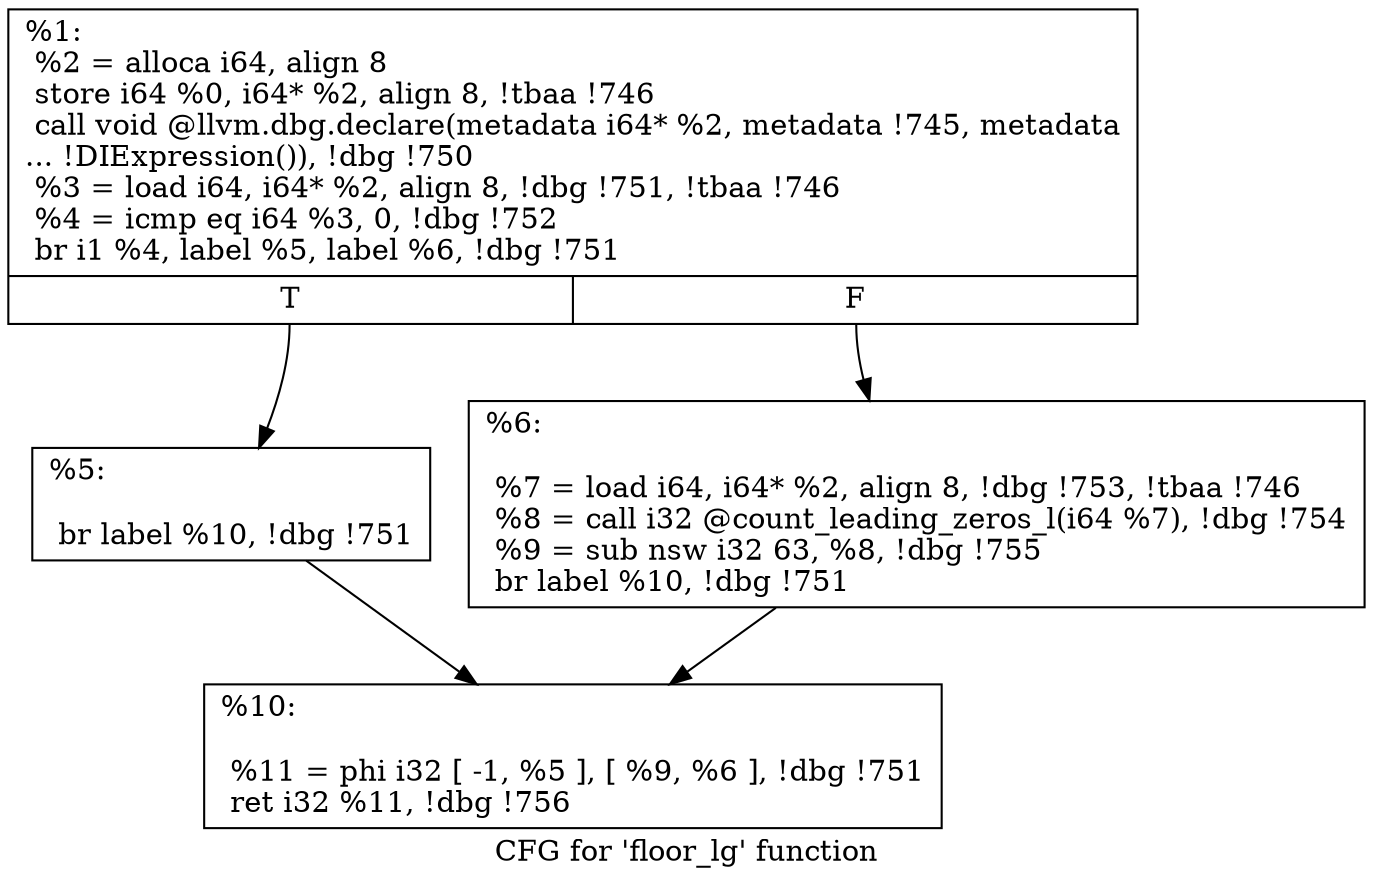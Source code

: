 digraph "CFG for 'floor_lg' function" {
	label="CFG for 'floor_lg' function";

	Node0x1dcb550 [shape=record,label="{%1:\l  %2 = alloca i64, align 8\l  store i64 %0, i64* %2, align 8, !tbaa !746\l  call void @llvm.dbg.declare(metadata i64* %2, metadata !745, metadata\l... !DIExpression()), !dbg !750\l  %3 = load i64, i64* %2, align 8, !dbg !751, !tbaa !746\l  %4 = icmp eq i64 %3, 0, !dbg !752\l  br i1 %4, label %5, label %6, !dbg !751\l|{<s0>T|<s1>F}}"];
	Node0x1dcb550:s0 -> Node0x1e30240;
	Node0x1dcb550:s1 -> Node0x1e30290;
	Node0x1e30240 [shape=record,label="{%5:\l\l  br label %10, !dbg !751\l}"];
	Node0x1e30240 -> Node0x1e302e0;
	Node0x1e30290 [shape=record,label="{%6:\l\l  %7 = load i64, i64* %2, align 8, !dbg !753, !tbaa !746\l  %8 = call i32 @count_leading_zeros_l(i64 %7), !dbg !754\l  %9 = sub nsw i32 63, %8, !dbg !755\l  br label %10, !dbg !751\l}"];
	Node0x1e30290 -> Node0x1e302e0;
	Node0x1e302e0 [shape=record,label="{%10:\l\l  %11 = phi i32 [ -1, %5 ], [ %9, %6 ], !dbg !751\l  ret i32 %11, !dbg !756\l}"];
}
